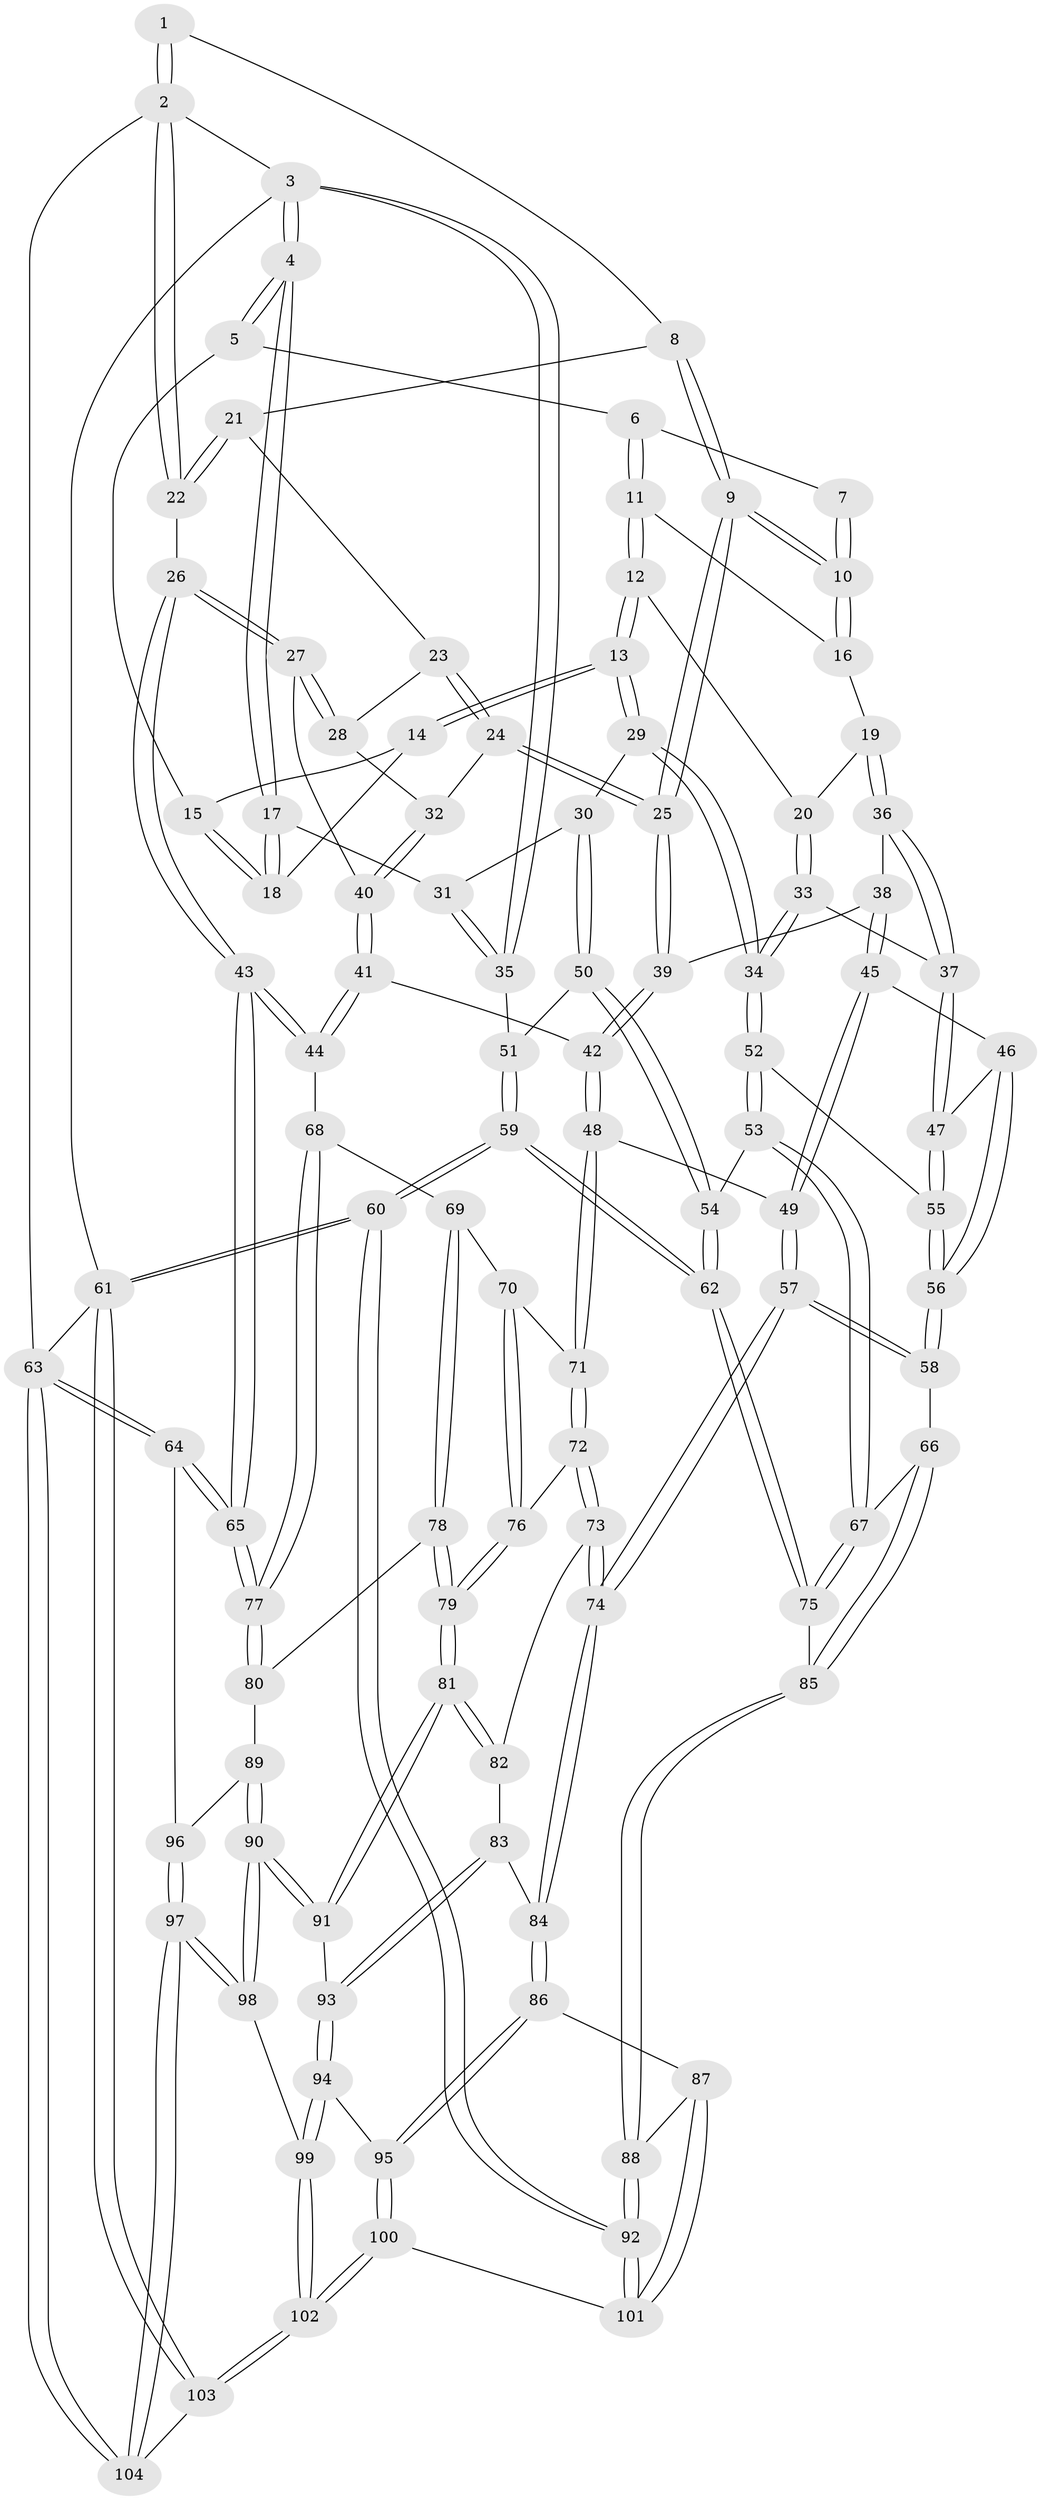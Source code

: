 // Generated by graph-tools (version 1.1) at 2025/50/03/09/25 03:50:59]
// undirected, 104 vertices, 257 edges
graph export_dot {
graph [start="1"]
  node [color=gray90,style=filled];
  1 [pos="+0.7573918070520151+0"];
  2 [pos="+1+0"];
  3 [pos="+0+0"];
  4 [pos="+0+0"];
  5 [pos="+0.38654148412742706+0"];
  6 [pos="+0.40642690568134676+0"];
  7 [pos="+0.5773603695236578+0"];
  8 [pos="+0.7870194640306131+0.056681543048763404"];
  9 [pos="+0.6848717751962219+0.1893546997074914"];
  10 [pos="+0.6711395631124898+0.172107781175297"];
  11 [pos="+0.47564205972614476+0.034479944195001465"];
  12 [pos="+0.4334460968798448+0.18257155056653052"];
  13 [pos="+0.34542204770898727+0.24873929501628422"];
  14 [pos="+0.3152366300547366+0.1309742765046916"];
  15 [pos="+0.33444301423678785+0"];
  16 [pos="+0.49005732105814753+0.04910482277576151"];
  17 [pos="+0.17244330839452227+0.15029278469855367"];
  18 [pos="+0.18656777899469706+0.1441839348398646"];
  19 [pos="+0.541185115554754+0.21717955414471277"];
  20 [pos="+0.5086183326197479+0.2115052758686597"];
  21 [pos="+0.8893885888048041+0.10399233099066599"];
  22 [pos="+1+0"];
  23 [pos="+0.8861602613667382+0.11933116305779205"];
  24 [pos="+0.8070695671917413+0.23641382712832326"];
  25 [pos="+0.6834603302804868+0.235806883943609"];
  26 [pos="+1+0.22862629303580634"];
  27 [pos="+1+0.2515413219699719"];
  28 [pos="+0.9024730864594933+0.2107670251468556"];
  29 [pos="+0.3285067936588635+0.2957321707473155"];
  30 [pos="+0.2128555552561367+0.29804286920016504"];
  31 [pos="+0.17920844965003477+0.18795440945770117"];
  32 [pos="+0.8242883664057363+0.2424664343796038"];
  33 [pos="+0.40192075364118923+0.3414786984815859"];
  34 [pos="+0.36686684411273274+0.339253280142472"];
  35 [pos="+0+0.24952682253231992"];
  36 [pos="+0.6079398619757371+0.2545194727214864"];
  37 [pos="+0.4146458212938802+0.3433042235616803"];
  38 [pos="+0.665342757878873+0.25920562191754487"];
  39 [pos="+0.6718764895513474+0.25574581136937113"];
  40 [pos="+0.8858940283754173+0.3070141631843695"];
  41 [pos="+0.8555605301837363+0.4549142166517773"];
  42 [pos="+0.8139660260103236+0.44194623439880837"];
  43 [pos="+1+0.4114347456615511"];
  44 [pos="+0.8896539739844704+0.48389278884008563"];
  45 [pos="+0.579988452533656+0.44421240813601903"];
  46 [pos="+0.5789905889001975+0.44423548984810995"];
  47 [pos="+0.5414369931991199+0.4316252741720569"];
  48 [pos="+0.6485131242973482+0.5223071937621492"];
  49 [pos="+0.6346090285926097+0.5133631485695757"];
  50 [pos="+0.1587817170466853+0.3355319489925854"];
  51 [pos="+0+0.26971786294635464"];
  52 [pos="+0.3576845057534118+0.4410019861832359"];
  53 [pos="+0.20082320415051585+0.5181582226368707"];
  54 [pos="+0.16108479224555095+0.5072635257174584"];
  55 [pos="+0.39268147442378903+0.5089469235786844"];
  56 [pos="+0.4134077185206592+0.6096723368659901"];
  57 [pos="+0.4167545932900604+0.667824707419281"];
  58 [pos="+0.4093414252077712+0.6644128919979417"];
  59 [pos="+0+0.699676227780491"];
  60 [pos="+0+1"];
  61 [pos="+0+1"];
  62 [pos="+0+0.6879493324988543"];
  63 [pos="+1+1"];
  64 [pos="+1+0.816328702473462"];
  65 [pos="+1+0.79123215770219"];
  66 [pos="+0.3858011221736666+0.6714009671467727"];
  67 [pos="+0.31743914260159634+0.6393891789154597"];
  68 [pos="+0.8756481652264934+0.561649333619532"];
  69 [pos="+0.8726800257297911+0.5659914579673374"];
  70 [pos="+0.7317806576347102+0.6162498814791911"];
  71 [pos="+0.6657246724695862+0.5903523127956242"];
  72 [pos="+0.6264638500375097+0.6588856287963877"];
  73 [pos="+0.603313379861249+0.6957668673879516"];
  74 [pos="+0.49649787938506934+0.7267342202502268"];
  75 [pos="+0.06728814703675724+0.6959332063845797"];
  76 [pos="+0.7541763981929699+0.691609568085197"];
  77 [pos="+1+0.7478917453119363"];
  78 [pos="+0.8492621849931594+0.710732287506"];
  79 [pos="+0.780018887724769+0.7621879485931785"];
  80 [pos="+0.9819616138889649+0.7562478625888062"];
  81 [pos="+0.7663338605884711+0.7861316238005503"];
  82 [pos="+0.6686613565616115+0.7394910175095276"];
  83 [pos="+0.6141818629575978+0.8401675743035839"];
  84 [pos="+0.5004951125078455+0.7480768219041349"];
  85 [pos="+0.30630048262373205+0.7747330977820535"];
  86 [pos="+0.4879665380008533+0.827809399688055"];
  87 [pos="+0.3931300559471911+0.8970995387345423"];
  88 [pos="+0.28572235112642375+0.8524441997188644"];
  89 [pos="+0.8836790807069693+0.8445635768566584"];
  90 [pos="+0.7923628478136322+0.8747961074996682"];
  91 [pos="+0.767482879092139+0.804884285358344"];
  92 [pos="+0.0529653629912133+1"];
  93 [pos="+0.6180680933216135+0.8448605673971855"];
  94 [pos="+0.6153332088250694+0.9093316155068799"];
  95 [pos="+0.5174939107380938+0.9021592737471235"];
  96 [pos="+0.9509635050030771+0.8761513206480295"];
  97 [pos="+0.8061142924159046+1"];
  98 [pos="+0.7826185936271078+1"];
  99 [pos="+0.6182402551396724+0.9128843723338319"];
  100 [pos="+0.478638944646801+1"];
  101 [pos="+0.40906334102573805+0.9469763393582094"];
  102 [pos="+0.4930511708615791+1"];
  103 [pos="+0.4993245898236122+1"];
  104 [pos="+0.8354593103151203+1"];
  1 -- 2;
  1 -- 2;
  1 -- 8;
  2 -- 3;
  2 -- 22;
  2 -- 22;
  2 -- 63;
  3 -- 4;
  3 -- 4;
  3 -- 35;
  3 -- 35;
  3 -- 61;
  4 -- 5;
  4 -- 5;
  4 -- 17;
  4 -- 17;
  5 -- 6;
  5 -- 15;
  6 -- 7;
  6 -- 11;
  6 -- 11;
  7 -- 10;
  7 -- 10;
  8 -- 9;
  8 -- 9;
  8 -- 21;
  9 -- 10;
  9 -- 10;
  9 -- 25;
  9 -- 25;
  10 -- 16;
  10 -- 16;
  11 -- 12;
  11 -- 12;
  11 -- 16;
  12 -- 13;
  12 -- 13;
  12 -- 20;
  13 -- 14;
  13 -- 14;
  13 -- 29;
  13 -- 29;
  14 -- 15;
  14 -- 18;
  15 -- 18;
  15 -- 18;
  16 -- 19;
  17 -- 18;
  17 -- 18;
  17 -- 31;
  19 -- 20;
  19 -- 36;
  19 -- 36;
  20 -- 33;
  20 -- 33;
  21 -- 22;
  21 -- 22;
  21 -- 23;
  22 -- 26;
  23 -- 24;
  23 -- 24;
  23 -- 28;
  24 -- 25;
  24 -- 25;
  24 -- 32;
  25 -- 39;
  25 -- 39;
  26 -- 27;
  26 -- 27;
  26 -- 43;
  26 -- 43;
  27 -- 28;
  27 -- 28;
  27 -- 40;
  28 -- 32;
  29 -- 30;
  29 -- 34;
  29 -- 34;
  30 -- 31;
  30 -- 50;
  30 -- 50;
  31 -- 35;
  31 -- 35;
  32 -- 40;
  32 -- 40;
  33 -- 34;
  33 -- 34;
  33 -- 37;
  34 -- 52;
  34 -- 52;
  35 -- 51;
  36 -- 37;
  36 -- 37;
  36 -- 38;
  37 -- 47;
  37 -- 47;
  38 -- 39;
  38 -- 45;
  38 -- 45;
  39 -- 42;
  39 -- 42;
  40 -- 41;
  40 -- 41;
  41 -- 42;
  41 -- 44;
  41 -- 44;
  42 -- 48;
  42 -- 48;
  43 -- 44;
  43 -- 44;
  43 -- 65;
  43 -- 65;
  44 -- 68;
  45 -- 46;
  45 -- 49;
  45 -- 49;
  46 -- 47;
  46 -- 56;
  46 -- 56;
  47 -- 55;
  47 -- 55;
  48 -- 49;
  48 -- 71;
  48 -- 71;
  49 -- 57;
  49 -- 57;
  50 -- 51;
  50 -- 54;
  50 -- 54;
  51 -- 59;
  51 -- 59;
  52 -- 53;
  52 -- 53;
  52 -- 55;
  53 -- 54;
  53 -- 67;
  53 -- 67;
  54 -- 62;
  54 -- 62;
  55 -- 56;
  55 -- 56;
  56 -- 58;
  56 -- 58;
  57 -- 58;
  57 -- 58;
  57 -- 74;
  57 -- 74;
  58 -- 66;
  59 -- 60;
  59 -- 60;
  59 -- 62;
  59 -- 62;
  60 -- 61;
  60 -- 61;
  60 -- 92;
  60 -- 92;
  61 -- 103;
  61 -- 103;
  61 -- 63;
  62 -- 75;
  62 -- 75;
  63 -- 64;
  63 -- 64;
  63 -- 104;
  63 -- 104;
  64 -- 65;
  64 -- 65;
  64 -- 96;
  65 -- 77;
  65 -- 77;
  66 -- 67;
  66 -- 85;
  66 -- 85;
  67 -- 75;
  67 -- 75;
  68 -- 69;
  68 -- 77;
  68 -- 77;
  69 -- 70;
  69 -- 78;
  69 -- 78;
  70 -- 71;
  70 -- 76;
  70 -- 76;
  71 -- 72;
  71 -- 72;
  72 -- 73;
  72 -- 73;
  72 -- 76;
  73 -- 74;
  73 -- 74;
  73 -- 82;
  74 -- 84;
  74 -- 84;
  75 -- 85;
  76 -- 79;
  76 -- 79;
  77 -- 80;
  77 -- 80;
  78 -- 79;
  78 -- 79;
  78 -- 80;
  79 -- 81;
  79 -- 81;
  80 -- 89;
  81 -- 82;
  81 -- 82;
  81 -- 91;
  81 -- 91;
  82 -- 83;
  83 -- 84;
  83 -- 93;
  83 -- 93;
  84 -- 86;
  84 -- 86;
  85 -- 88;
  85 -- 88;
  86 -- 87;
  86 -- 95;
  86 -- 95;
  87 -- 88;
  87 -- 101;
  87 -- 101;
  88 -- 92;
  88 -- 92;
  89 -- 90;
  89 -- 90;
  89 -- 96;
  90 -- 91;
  90 -- 91;
  90 -- 98;
  90 -- 98;
  91 -- 93;
  92 -- 101;
  92 -- 101;
  93 -- 94;
  93 -- 94;
  94 -- 95;
  94 -- 99;
  94 -- 99;
  95 -- 100;
  95 -- 100;
  96 -- 97;
  96 -- 97;
  97 -- 98;
  97 -- 98;
  97 -- 104;
  97 -- 104;
  98 -- 99;
  99 -- 102;
  99 -- 102;
  100 -- 101;
  100 -- 102;
  100 -- 102;
  102 -- 103;
  102 -- 103;
  103 -- 104;
}
